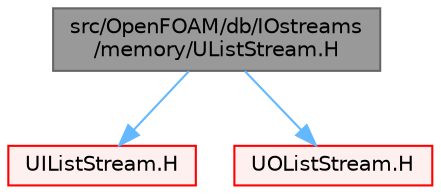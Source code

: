 digraph "src/OpenFOAM/db/IOstreams/memory/UListStream.H"
{
 // LATEX_PDF_SIZE
  bgcolor="transparent";
  edge [fontname=Helvetica,fontsize=10,labelfontname=Helvetica,labelfontsize=10];
  node [fontname=Helvetica,fontsize=10,shape=box,height=0.2,width=0.4];
  Node1 [id="Node000001",label="src/OpenFOAM/db/IOstreams\l/memory/UListStream.H",height=0.2,width=0.4,color="gray40", fillcolor="grey60", style="filled", fontcolor="black",tooltip="Input/output streams with externally managed storage."];
  Node1 -> Node2 [id="edge1_Node000001_Node000002",color="steelblue1",style="solid",tooltip=" "];
  Node2 [id="Node000002",label="UIListStream.H",height=0.2,width=0.4,color="red", fillcolor="#FFF0F0", style="filled",URL="$UIListStream_8H.html",tooltip=" "];
  Node1 -> Node106 [id="edge2_Node000001_Node000106",color="steelblue1",style="solid",tooltip=" "];
  Node106 [id="Node000106",label="UOListStream.H",height=0.2,width=0.4,color="red", fillcolor="#FFF0F0", style="filled",URL="$UOListStream_8H.html",tooltip=" "];
}
